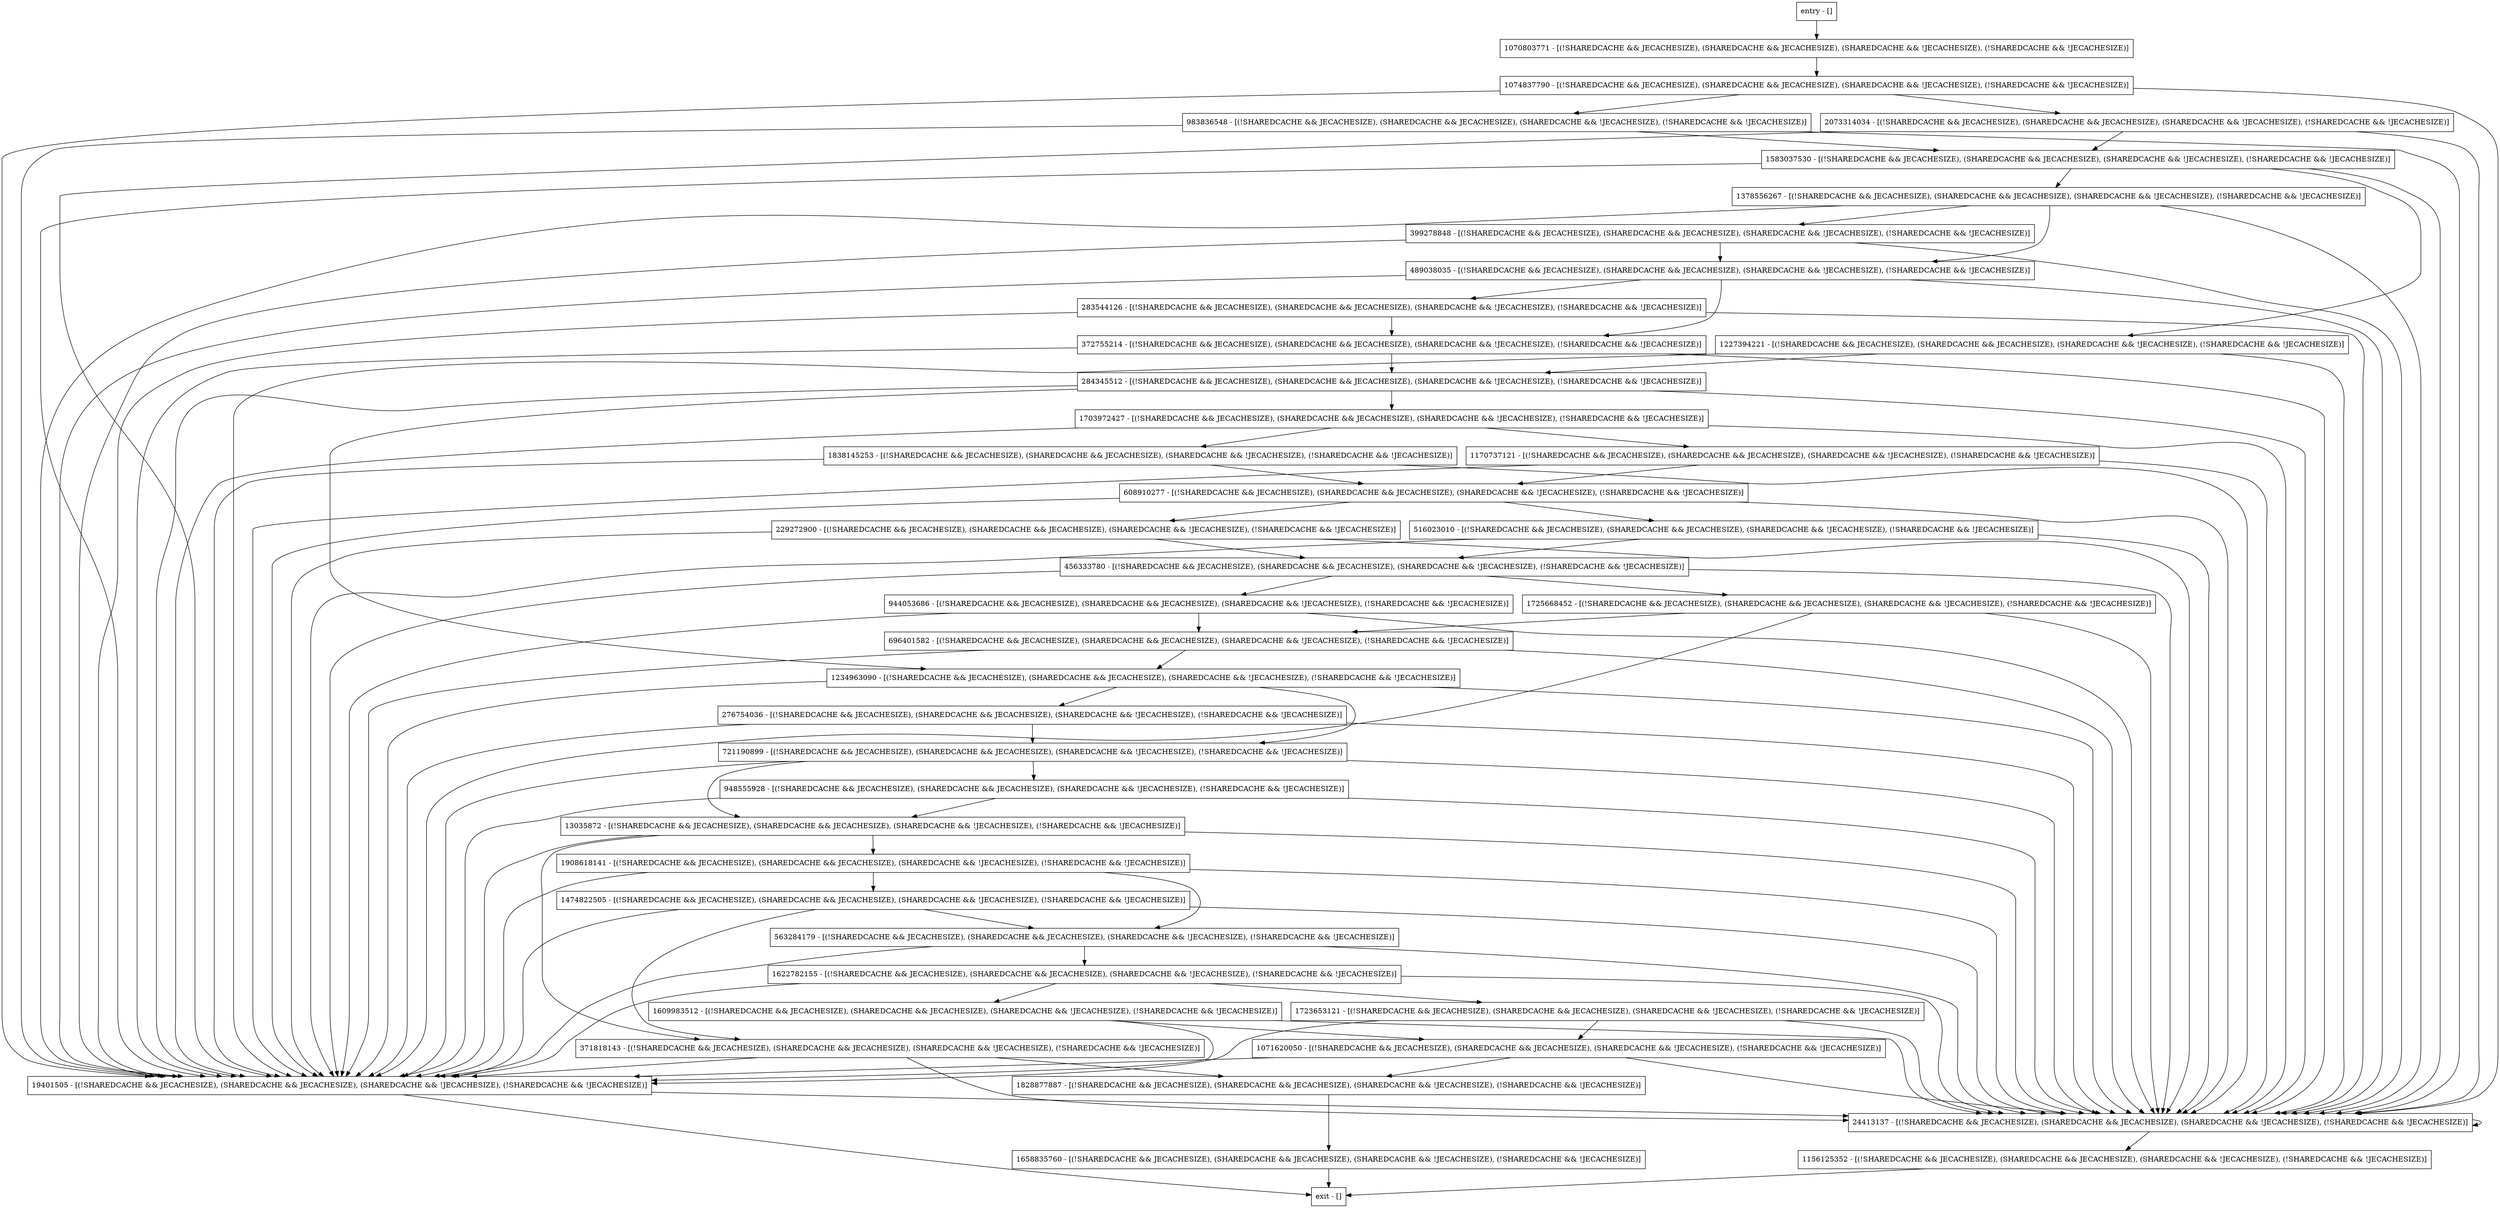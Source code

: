 digraph recover {
node [shape=record];
1723653121 [label="1723653121 - [(!SHAREDCACHE && JECACHESIZE), (SHAREDCACHE && JECACHESIZE), (SHAREDCACHE && !JECACHESIZE), (!SHAREDCACHE && !JECACHESIZE)]"];
1828877887 [label="1828877887 - [(!SHAREDCACHE && JECACHESIZE), (SHAREDCACHE && JECACHESIZE), (SHAREDCACHE && !JECACHESIZE), (!SHAREDCACHE && !JECACHESIZE)]"];
1071620050 [label="1071620050 - [(!SHAREDCACHE && JECACHESIZE), (SHAREDCACHE && JECACHESIZE), (SHAREDCACHE && !JECACHESIZE), (!SHAREDCACHE && !JECACHESIZE)]"];
1378556267 [label="1378556267 - [(!SHAREDCACHE && JECACHESIZE), (SHAREDCACHE && JECACHESIZE), (SHAREDCACHE && !JECACHESIZE), (!SHAREDCACHE && !JECACHESIZE)]"];
1474822505 [label="1474822505 - [(!SHAREDCACHE && JECACHESIZE), (SHAREDCACHE && JECACHESIZE), (SHAREDCACHE && !JECACHESIZE), (!SHAREDCACHE && !JECACHESIZE)]"];
24413137 [label="24413137 - [(!SHAREDCACHE && JECACHESIZE), (SHAREDCACHE && JECACHESIZE), (SHAREDCACHE && !JECACHESIZE), (!SHAREDCACHE && !JECACHESIZE)]"];
229272900 [label="229272900 - [(!SHAREDCACHE && JECACHESIZE), (SHAREDCACHE && JECACHESIZE), (SHAREDCACHE && !JECACHESIZE), (!SHAREDCACHE && !JECACHESIZE)]"];
948555928 [label="948555928 - [(!SHAREDCACHE && JECACHESIZE), (SHAREDCACHE && JECACHESIZE), (SHAREDCACHE && !JECACHESIZE), (!SHAREDCACHE && !JECACHESIZE)]"];
516023010 [label="516023010 - [(!SHAREDCACHE && JECACHESIZE), (SHAREDCACHE && JECACHESIZE), (SHAREDCACHE && !JECACHESIZE), (!SHAREDCACHE && !JECACHESIZE)]"];
371818143 [label="371818143 - [(!SHAREDCACHE && JECACHESIZE), (SHAREDCACHE && JECACHESIZE), (SHAREDCACHE && !JECACHESIZE), (!SHAREDCACHE && !JECACHESIZE)]"];
1156125352 [label="1156125352 - [(!SHAREDCACHE && JECACHESIZE), (SHAREDCACHE && JECACHESIZE), (SHAREDCACHE && !JECACHESIZE), (!SHAREDCACHE && !JECACHESIZE)]"];
721190899 [label="721190899 - [(!SHAREDCACHE && JECACHESIZE), (SHAREDCACHE && JECACHESIZE), (SHAREDCACHE && !JECACHESIZE), (!SHAREDCACHE && !JECACHESIZE)]"];
1622782155 [label="1622782155 - [(!SHAREDCACHE && JECACHESIZE), (SHAREDCACHE && JECACHESIZE), (SHAREDCACHE && !JECACHESIZE), (!SHAREDCACHE && !JECACHESIZE)]"];
456333780 [label="456333780 - [(!SHAREDCACHE && JECACHESIZE), (SHAREDCACHE && JECACHESIZE), (SHAREDCACHE && !JECACHESIZE), (!SHAREDCACHE && !JECACHESIZE)]"];
1070803771 [label="1070803771 - [(!SHAREDCACHE && JECACHESIZE), (SHAREDCACHE && JECACHESIZE), (SHAREDCACHE && !JECACHESIZE), (!SHAREDCACHE && !JECACHESIZE)]"];
1170737121 [label="1170737121 - [(!SHAREDCACHE && JECACHESIZE), (SHAREDCACHE && JECACHESIZE), (SHAREDCACHE && !JECACHESIZE), (!SHAREDCACHE && !JECACHESIZE)]"];
19401505 [label="19401505 - [(!SHAREDCACHE && JECACHESIZE), (SHAREDCACHE && JECACHESIZE), (SHAREDCACHE && !JECACHESIZE), (!SHAREDCACHE && !JECACHESIZE)]"];
563284179 [label="563284179 - [(!SHAREDCACHE && JECACHESIZE), (SHAREDCACHE && JECACHESIZE), (SHAREDCACHE && !JECACHESIZE), (!SHAREDCACHE && !JECACHESIZE)]"];
983836548 [label="983836548 - [(!SHAREDCACHE && JECACHESIZE), (SHAREDCACHE && JECACHESIZE), (SHAREDCACHE && !JECACHESIZE), (!SHAREDCACHE && !JECACHESIZE)]"];
1725668452 [label="1725668452 - [(!SHAREDCACHE && JECACHESIZE), (SHAREDCACHE && JECACHESIZE), (SHAREDCACHE && !JECACHESIZE), (!SHAREDCACHE && !JECACHESIZE)]"];
276754036 [label="276754036 - [(!SHAREDCACHE && JECACHESIZE), (SHAREDCACHE && JECACHESIZE), (SHAREDCACHE && !JECACHESIZE), (!SHAREDCACHE && !JECACHESIZE)]"];
13035872 [label="13035872 - [(!SHAREDCACHE && JECACHESIZE), (SHAREDCACHE && JECACHESIZE), (SHAREDCACHE && !JECACHESIZE), (!SHAREDCACHE && !JECACHESIZE)]"];
399278848 [label="399278848 - [(!SHAREDCACHE && JECACHESIZE), (SHAREDCACHE && JECACHESIZE), (SHAREDCACHE && !JECACHESIZE), (!SHAREDCACHE && !JECACHESIZE)]"];
2073314034 [label="2073314034 - [(!SHAREDCACHE && JECACHESIZE), (SHAREDCACHE && JECACHESIZE), (SHAREDCACHE && !JECACHESIZE), (!SHAREDCACHE && !JECACHESIZE)]"];
1227394221 [label="1227394221 - [(!SHAREDCACHE && JECACHESIZE), (SHAREDCACHE && JECACHESIZE), (SHAREDCACHE && !JECACHESIZE), (!SHAREDCACHE && !JECACHESIZE)]"];
608910277 [label="608910277 - [(!SHAREDCACHE && JECACHESIZE), (SHAREDCACHE && JECACHESIZE), (SHAREDCACHE && !JECACHESIZE), (!SHAREDCACHE && !JECACHESIZE)]"];
1074837790 [label="1074837790 - [(!SHAREDCACHE && JECACHESIZE), (SHAREDCACHE && JECACHESIZE), (SHAREDCACHE && !JECACHESIZE), (!SHAREDCACHE && !JECACHESIZE)]"];
283544126 [label="283544126 - [(!SHAREDCACHE && JECACHESIZE), (SHAREDCACHE && JECACHESIZE), (SHAREDCACHE && !JECACHESIZE), (!SHAREDCACHE && !JECACHESIZE)]"];
489038035 [label="489038035 - [(!SHAREDCACHE && JECACHESIZE), (SHAREDCACHE && JECACHESIZE), (SHAREDCACHE && !JECACHESIZE), (!SHAREDCACHE && !JECACHESIZE)]"];
1658835760 [label="1658835760 - [(!SHAREDCACHE && JECACHESIZE), (SHAREDCACHE && JECACHESIZE), (SHAREDCACHE && !JECACHESIZE), (!SHAREDCACHE && !JECACHESIZE)]"];
284345512 [label="284345512 - [(!SHAREDCACHE && JECACHESIZE), (SHAREDCACHE && JECACHESIZE), (SHAREDCACHE && !JECACHESIZE), (!SHAREDCACHE && !JECACHESIZE)]"];
entry [label="entry - []"];
exit [label="exit - []"];
1234963090 [label="1234963090 - [(!SHAREDCACHE && JECACHESIZE), (SHAREDCACHE && JECACHESIZE), (SHAREDCACHE && !JECACHESIZE), (!SHAREDCACHE && !JECACHESIZE)]"];
1908618141 [label="1908618141 - [(!SHAREDCACHE && JECACHESIZE), (SHAREDCACHE && JECACHESIZE), (SHAREDCACHE && !JECACHESIZE), (!SHAREDCACHE && !JECACHESIZE)]"];
372755214 [label="372755214 - [(!SHAREDCACHE && JECACHESIZE), (SHAREDCACHE && JECACHESIZE), (SHAREDCACHE && !JECACHESIZE), (!SHAREDCACHE && !JECACHESIZE)]"];
1703972427 [label="1703972427 - [(!SHAREDCACHE && JECACHESIZE), (SHAREDCACHE && JECACHESIZE), (SHAREDCACHE && !JECACHESIZE), (!SHAREDCACHE && !JECACHESIZE)]"];
944053686 [label="944053686 - [(!SHAREDCACHE && JECACHESIZE), (SHAREDCACHE && JECACHESIZE), (SHAREDCACHE && !JECACHESIZE), (!SHAREDCACHE && !JECACHESIZE)]"];
1583037530 [label="1583037530 - [(!SHAREDCACHE && JECACHESIZE), (SHAREDCACHE && JECACHESIZE), (SHAREDCACHE && !JECACHESIZE), (!SHAREDCACHE && !JECACHESIZE)]"];
696401582 [label="696401582 - [(!SHAREDCACHE && JECACHESIZE), (SHAREDCACHE && JECACHESIZE), (SHAREDCACHE && !JECACHESIZE), (!SHAREDCACHE && !JECACHESIZE)]"];
1838145253 [label="1838145253 - [(!SHAREDCACHE && JECACHESIZE), (SHAREDCACHE && JECACHESIZE), (SHAREDCACHE && !JECACHESIZE), (!SHAREDCACHE && !JECACHESIZE)]"];
1609983512 [label="1609983512 - [(!SHAREDCACHE && JECACHESIZE), (SHAREDCACHE && JECACHESIZE), (SHAREDCACHE && !JECACHESIZE), (!SHAREDCACHE && !JECACHESIZE)]"];
entry;
exit;
1723653121 -> 1071620050;
1723653121 -> 24413137;
1723653121 -> 19401505;
1828877887 -> 1658835760;
1071620050 -> 1828877887;
1071620050 -> 24413137;
1071620050 -> 19401505;
1378556267 -> 24413137;
1378556267 -> 399278848;
1378556267 -> 19401505;
1378556267 -> 489038035;
1474822505 -> 24413137;
1474822505 -> 19401505;
1474822505 -> 371818143;
1474822505 -> 563284179;
24413137 -> 1156125352;
24413137 -> 24413137;
229272900 -> 456333780;
229272900 -> 24413137;
229272900 -> 19401505;
948555928 -> 13035872;
948555928 -> 24413137;
948555928 -> 19401505;
516023010 -> 456333780;
516023010 -> 24413137;
516023010 -> 19401505;
371818143 -> 1828877887;
371818143 -> 24413137;
371818143 -> 19401505;
1156125352 -> exit;
721190899 -> 13035872;
721190899 -> 24413137;
721190899 -> 19401505;
721190899 -> 948555928;
1622782155 -> 1723653121;
1622782155 -> 24413137;
1622782155 -> 19401505;
1622782155 -> 1609983512;
456333780 -> 1725668452;
456333780 -> 24413137;
456333780 -> 944053686;
456333780 -> 19401505;
1070803771 -> 1074837790;
1170737121 -> 24413137;
1170737121 -> 19401505;
1170737121 -> 608910277;
19401505 -> exit;
19401505 -> 24413137;
563284179 -> 1622782155;
563284179 -> 24413137;
563284179 -> 19401505;
983836548 -> 24413137;
983836548 -> 1583037530;
983836548 -> 19401505;
1725668452 -> 24413137;
1725668452 -> 696401582;
1725668452 -> 19401505;
276754036 -> 721190899;
276754036 -> 24413137;
276754036 -> 19401505;
13035872 -> 1908618141;
13035872 -> 24413137;
13035872 -> 19401505;
13035872 -> 371818143;
399278848 -> 24413137;
399278848 -> 19401505;
399278848 -> 489038035;
2073314034 -> 24413137;
2073314034 -> 1583037530;
2073314034 -> 19401505;
1227394221 -> 284345512;
1227394221 -> 24413137;
1227394221 -> 19401505;
608910277 -> 24413137;
608910277 -> 229272900;
608910277 -> 19401505;
608910277 -> 516023010;
1074837790 -> 983836548;
1074837790 -> 24413137;
1074837790 -> 2073314034;
1074837790 -> 19401505;
283544126 -> 372755214;
283544126 -> 24413137;
283544126 -> 19401505;
489038035 -> 372755214;
489038035 -> 24413137;
489038035 -> 19401505;
489038035 -> 283544126;
1658835760 -> exit;
284345512 -> 1234963090;
284345512 -> 24413137;
284345512 -> 1703972427;
284345512 -> 19401505;
entry -> 1070803771;
1234963090 -> 721190899;
1234963090 -> 276754036;
1234963090 -> 24413137;
1234963090 -> 19401505;
1908618141 -> 1474822505;
1908618141 -> 24413137;
1908618141 -> 19401505;
1908618141 -> 563284179;
372755214 -> 284345512;
372755214 -> 24413137;
372755214 -> 19401505;
1703972427 -> 24413137;
1703972427 -> 1838145253;
1703972427 -> 1170737121;
1703972427 -> 19401505;
944053686 -> 24413137;
944053686 -> 696401582;
944053686 -> 19401505;
1583037530 -> 1378556267;
1583037530 -> 24413137;
1583037530 -> 1227394221;
1583037530 -> 19401505;
696401582 -> 1234963090;
696401582 -> 24413137;
696401582 -> 19401505;
1838145253 -> 24413137;
1838145253 -> 19401505;
1838145253 -> 608910277;
1609983512 -> 1071620050;
1609983512 -> 24413137;
1609983512 -> 19401505;
}
